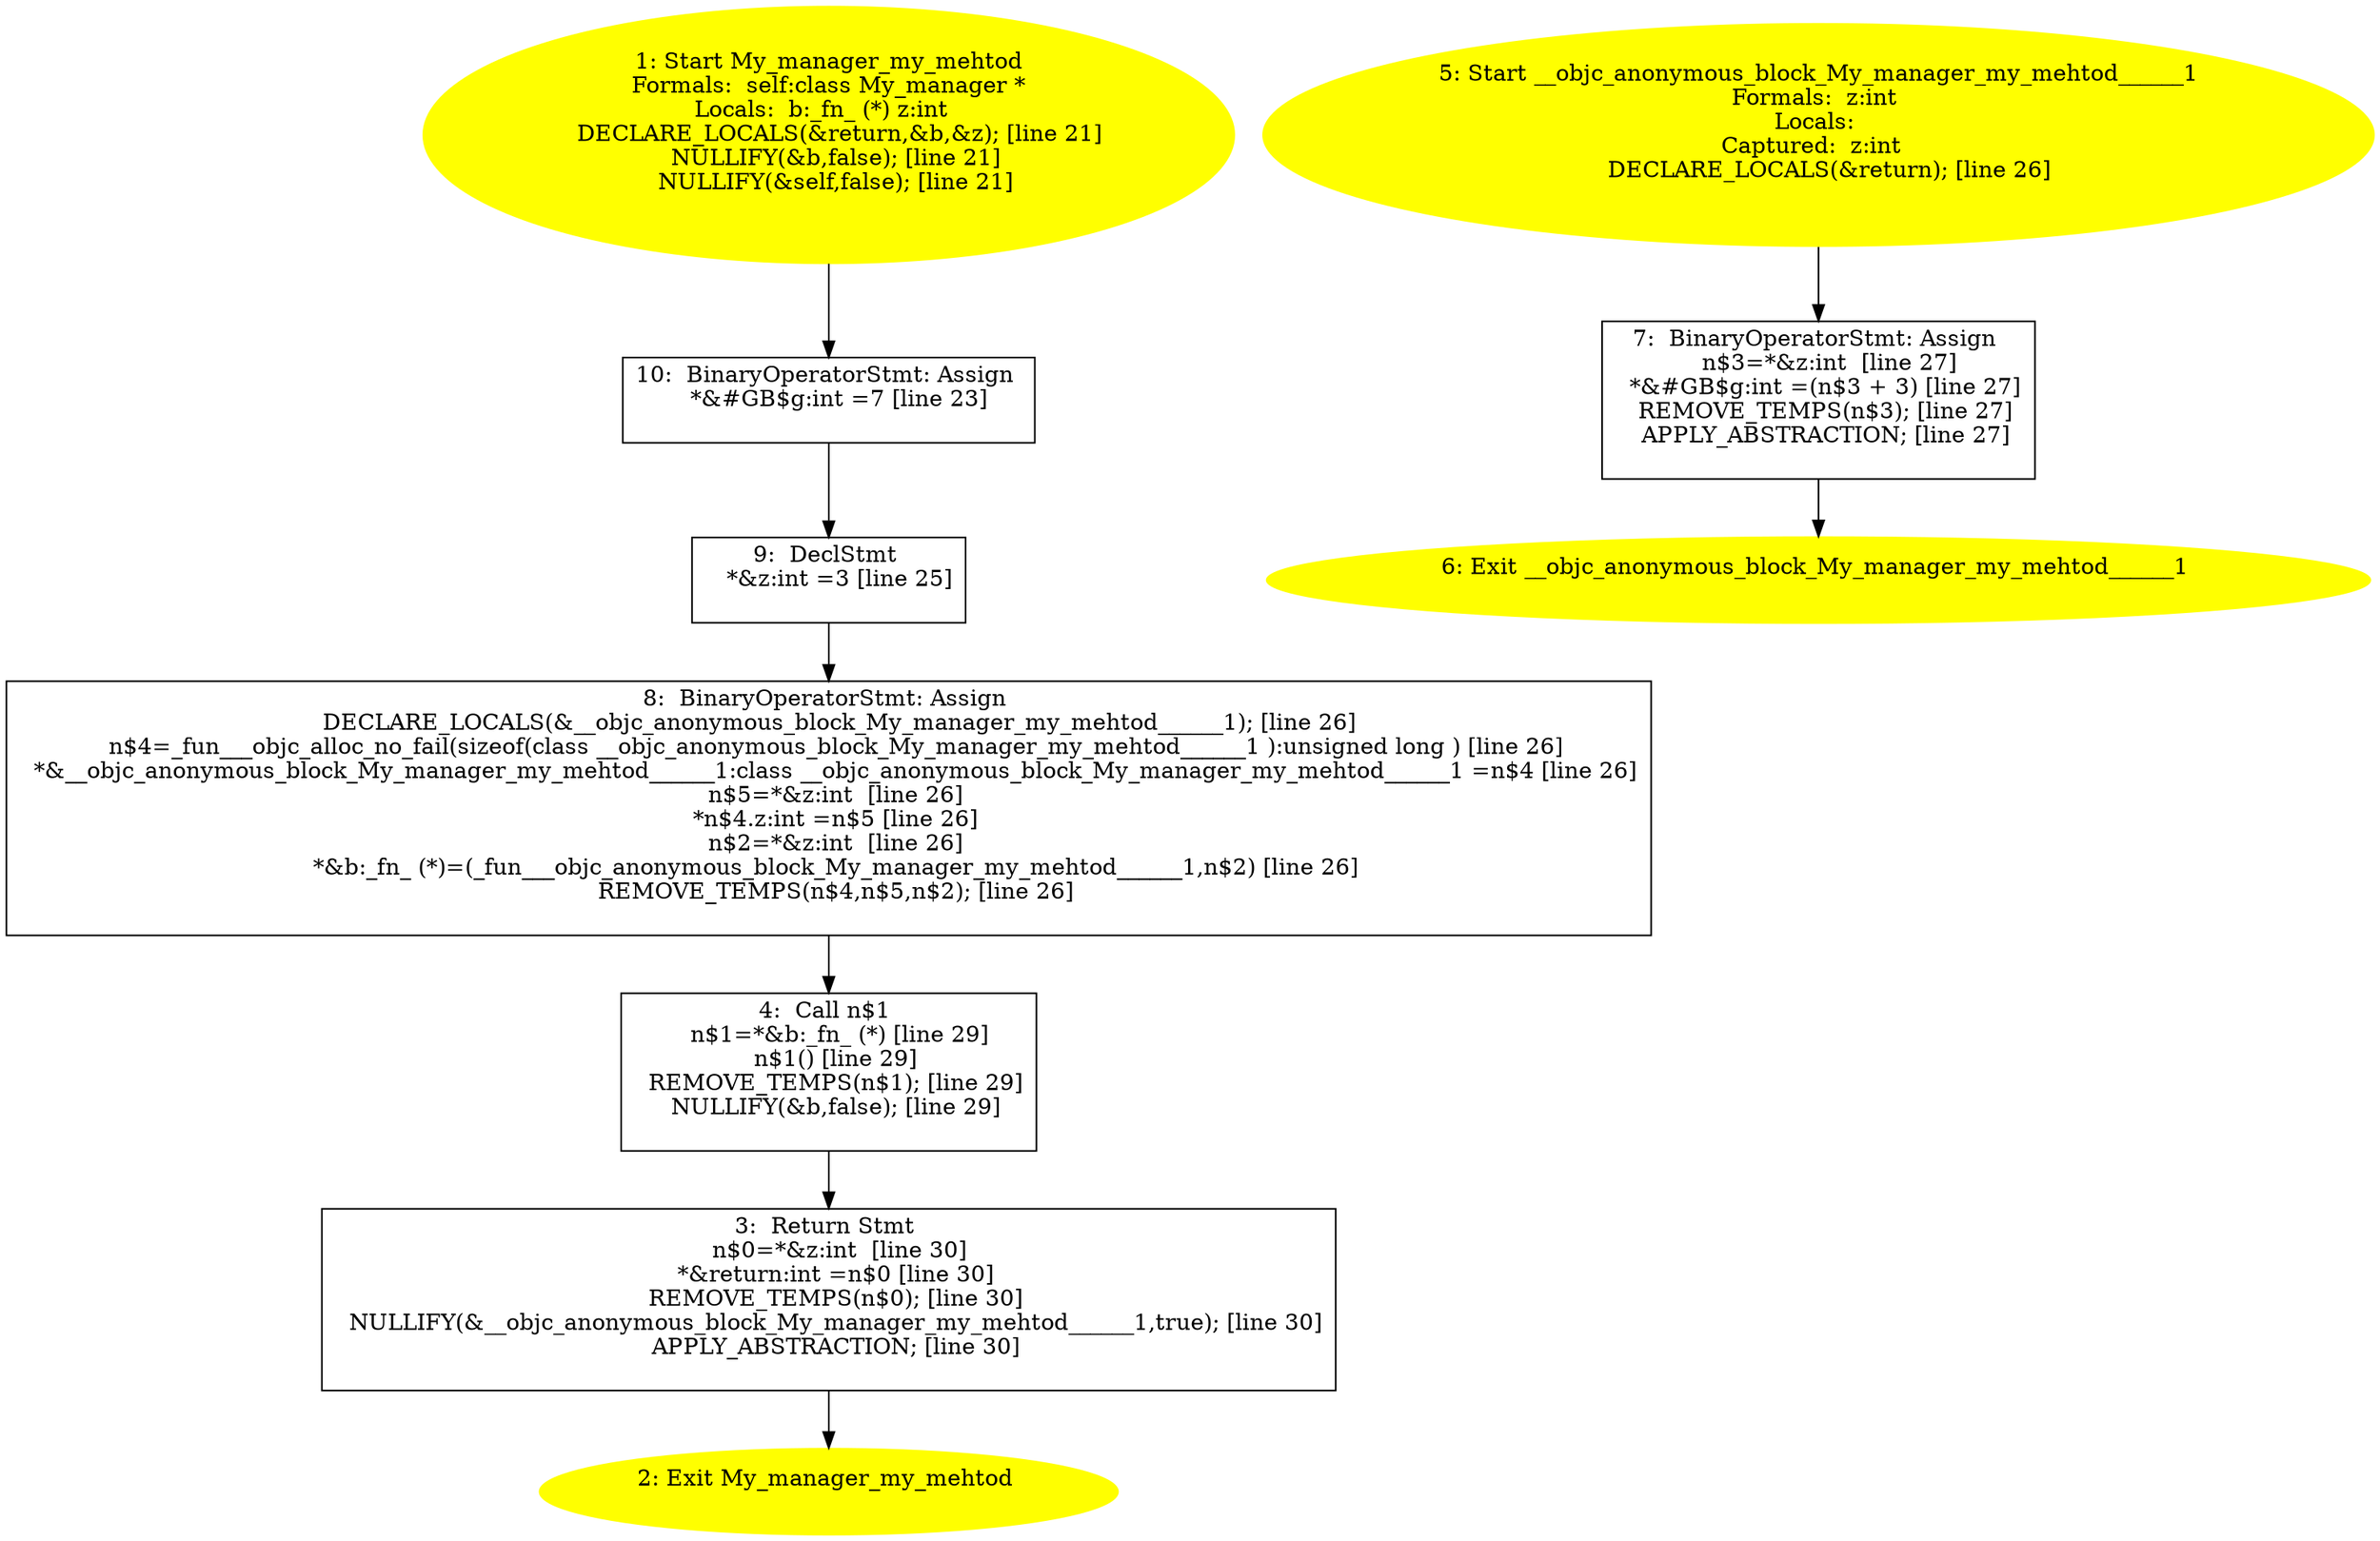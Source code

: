 digraph iCFG {
10 [label="10:  BinaryOperatorStmt: Assign \n   *&#GB$g:int =7 [line 23]\n " shape="box"]
	

	 10 -> 9 ;
9 [label="9:  DeclStmt \n   *&z:int =3 [line 25]\n " shape="box"]
	

	 9 -> 8 ;
8 [label="8:  BinaryOperatorStmt: Assign \n   DECLARE_LOCALS(&__objc_anonymous_block_My_manager_my_mehtod______1); [line 26]\n  n$4=_fun___objc_alloc_no_fail(sizeof(class __objc_anonymous_block_My_manager_my_mehtod______1 ):unsigned long ) [line 26]\n  *&__objc_anonymous_block_My_manager_my_mehtod______1:class __objc_anonymous_block_My_manager_my_mehtod______1 =n$4 [line 26]\n  n$5=*&z:int  [line 26]\n  *n$4.z:int =n$5 [line 26]\n  n$2=*&z:int  [line 26]\n  *&b:_fn_ (*)=(_fun___objc_anonymous_block_My_manager_my_mehtod______1,n$2) [line 26]\n  REMOVE_TEMPS(n$4,n$5,n$2); [line 26]\n " shape="box"]
	

	 8 -> 4 ;
7 [label="7:  BinaryOperatorStmt: Assign \n   n$3=*&z:int  [line 27]\n  *&#GB$g:int =(n$3 + 3) [line 27]\n  REMOVE_TEMPS(n$3); [line 27]\n  APPLY_ABSTRACTION; [line 27]\n " shape="box"]
	

	 7 -> 6 ;
6 [label="6: Exit __objc_anonymous_block_My_manager_my_mehtod______1 \n  " color=yellow style=filled]
	

5 [label="5: Start __objc_anonymous_block_My_manager_my_mehtod______1\nFormals:  z:int \nLocals: \nCaptured:  z:int  \n   DECLARE_LOCALS(&return); [line 26]\n " color=yellow style=filled]
	

	 5 -> 7 ;
4 [label="4:  Call n$1 \n   n$1=*&b:_fn_ (*) [line 29]\n  n$1() [line 29]\n  REMOVE_TEMPS(n$1); [line 29]\n  NULLIFY(&b,false); [line 29]\n " shape="box"]
	

	 4 -> 3 ;
3 [label="3:  Return Stmt \n   n$0=*&z:int  [line 30]\n  *&return:int =n$0 [line 30]\n  REMOVE_TEMPS(n$0); [line 30]\n  NULLIFY(&__objc_anonymous_block_My_manager_my_mehtod______1,true); [line 30]\n  APPLY_ABSTRACTION; [line 30]\n " shape="box"]
	

	 3 -> 2 ;
2 [label="2: Exit My_manager_my_mehtod \n  " color=yellow style=filled]
	

1 [label="1: Start My_manager_my_mehtod\nFormals:  self:class My_manager *\nLocals:  b:_fn_ (*) z:int  \n   DECLARE_LOCALS(&return,&b,&z); [line 21]\n  NULLIFY(&b,false); [line 21]\n  NULLIFY(&self,false); [line 21]\n " color=yellow style=filled]
	

	 1 -> 10 ;
}
